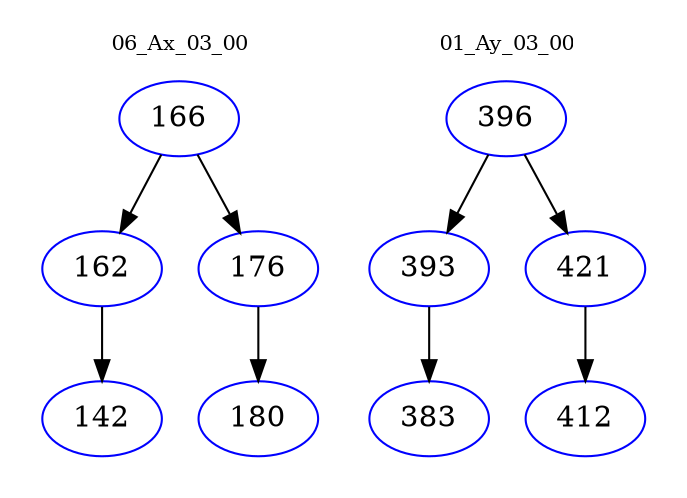 digraph{
subgraph cluster_0 {
color = white
label = "06_Ax_03_00";
fontsize=10;
T0_166 [label="166", color="blue"]
T0_166 -> T0_162 [color="black"]
T0_162 [label="162", color="blue"]
T0_162 -> T0_142 [color="black"]
T0_142 [label="142", color="blue"]
T0_166 -> T0_176 [color="black"]
T0_176 [label="176", color="blue"]
T0_176 -> T0_180 [color="black"]
T0_180 [label="180", color="blue"]
}
subgraph cluster_1 {
color = white
label = "01_Ay_03_00";
fontsize=10;
T1_396 [label="396", color="blue"]
T1_396 -> T1_393 [color="black"]
T1_393 [label="393", color="blue"]
T1_393 -> T1_383 [color="black"]
T1_383 [label="383", color="blue"]
T1_396 -> T1_421 [color="black"]
T1_421 [label="421", color="blue"]
T1_421 -> T1_412 [color="black"]
T1_412 [label="412", color="blue"]
}
}
